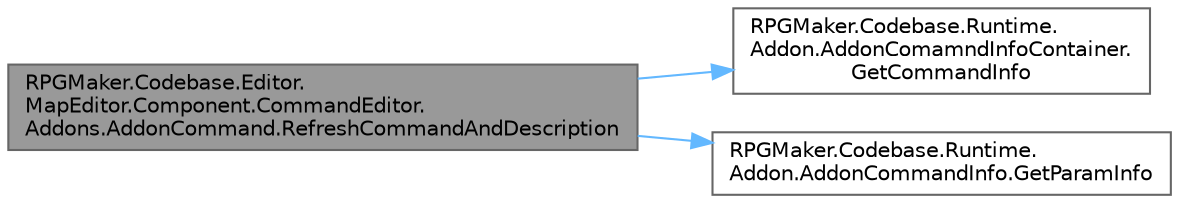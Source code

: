 digraph "RPGMaker.Codebase.Editor.MapEditor.Component.CommandEditor.Addons.AddonCommand.RefreshCommandAndDescription"
{
 // LATEX_PDF_SIZE
  bgcolor="transparent";
  edge [fontname=Helvetica,fontsize=10,labelfontname=Helvetica,labelfontsize=10];
  node [fontname=Helvetica,fontsize=10,shape=box,height=0.2,width=0.4];
  rankdir="LR";
  Node1 [id="Node000001",label="RPGMaker.Codebase.Editor.\lMapEditor.Component.CommandEditor.\lAddons.AddonCommand.RefreshCommandAndDescription",height=0.2,width=0.4,color="gray40", fillcolor="grey60", style="filled", fontcolor="black",tooltip=" "];
  Node1 -> Node2 [id="edge1_Node000001_Node000002",color="steelblue1",style="solid",tooltip=" "];
  Node2 [id="Node000002",label="RPGMaker.Codebase.Runtime.\lAddon.AddonComamndInfoContainer.\lGetCommandInfo",height=0.2,width=0.4,color="grey40", fillcolor="white", style="filled",URL="$d0/d15/class_r_p_g_maker_1_1_codebase_1_1_runtime_1_1_addon_1_1_addon_comamnd_info_container.html#a0f2ddecb6c2799338c7ac1581b003b7d",tooltip="😁 リストの要素は name を持っていて、その name で当てに行って要素を取る。 要素は、自身の名前、アドオンの情報についての辞書、任意についての辞書の３つを持つもの"];
  Node1 -> Node3 [id="edge2_Node000001_Node000003",color="steelblue1",style="solid",tooltip=" "];
  Node3 [id="Node000003",label="RPGMaker.Codebase.Runtime.\lAddon.AddonCommandInfo.GetParamInfo",height=0.2,width=0.4,color="grey40", fillcolor="white", style="filled",URL="$d4/dbe/class_r_p_g_maker_1_1_codebase_1_1_runtime_1_1_addon_1_1_addon_command_info.html#a6d4677c6d426d608fc3ab20b124c73a0",tooltip="😁 リストの要素は name を持っていて、その name で当てに行って要素を取る。 要素は、自身の名前、アドオンの情報についての辞書、任意についての辞書の３つを持つもの"];
}
